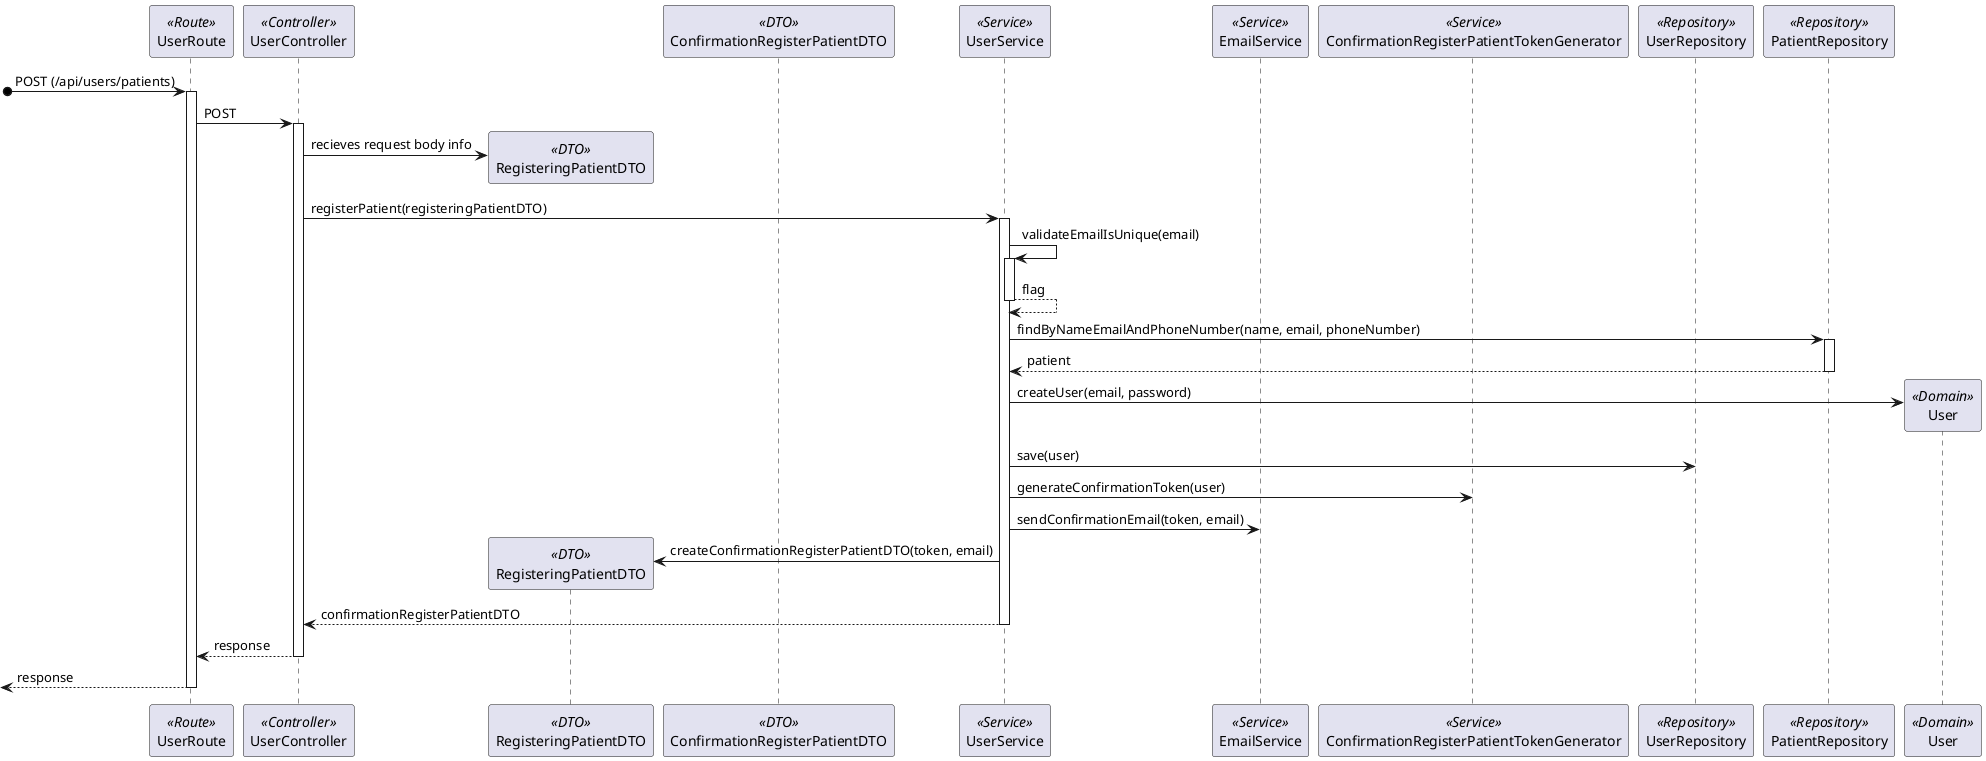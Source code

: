 ```plantuml
@startuml Process_View_Prior_Confirmation
participant UserRoute as Route <<Route>>
participant UserController as Controller <<Controller>>
participant RegisteringPatientDTO as DTO <<DTO>>
participant ConfirmationRegisterPatientDTO as ConfirmationDTO <<DTO>>
participant UserService as Service <<Service>>
participant EmailService as EmailService <<Service>>
participant ConfirmationRegisterPatientTokenGenerator as TokenGenerator <<Service>>
participant UserRepository as Repository <<Repository>>
participant PatientRepository as PatientRepository <<Repository>> 
participant User as Domain <<Domain>>
[o-> Route: POST (/api/users/patients)
activate Route
Route -> Controller : POST
activate Controller
Controller -> DTO** : recieves request body info
Controller -> Service : registerPatient(registeringPatientDTO)
activate Service
Service -> Service : validateEmailIsUnique(email)
activate Service
return flag
Service -> PatientRepository : findByNameEmailAndPhoneNumber(name, email, phoneNumber)
activate PatientRepository
return patient
Service -> Domain** : createUser(email, password)
Service -> Repository : save(user)
Service -> TokenGenerator : generateConfirmationToken(user)
Service -> EmailService : sendConfirmationEmail(token, email)
Service -> DTO** : createConfirmationRegisterPatientDTO(token, email)
Service --> Controller : confirmationRegisterPatientDTO
deactivate Service
Controller --> Route : response
deactivate Controller
<-- Route : response
deactivate Route


@enduml
```